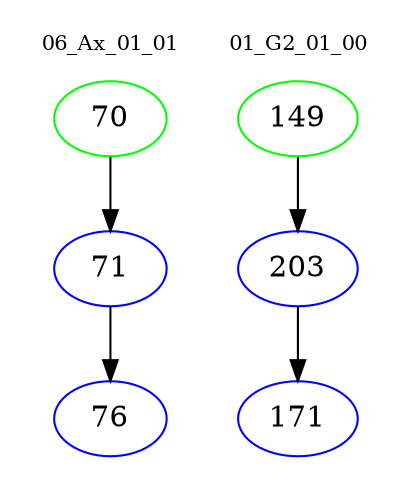 digraph{
subgraph cluster_0 {
color = white
label = "06_Ax_01_01";
fontsize=10;
T0_70 [label="70", color="green"]
T0_70 -> T0_71 [color="black"]
T0_71 [label="71", color="blue"]
T0_71 -> T0_76 [color="black"]
T0_76 [label="76", color="blue"]
}
subgraph cluster_1 {
color = white
label = "01_G2_01_00";
fontsize=10;
T1_149 [label="149", color="green"]
T1_149 -> T1_203 [color="black"]
T1_203 [label="203", color="blue"]
T1_203 -> T1_171 [color="black"]
T1_171 [label="171", color="blue"]
}
}
